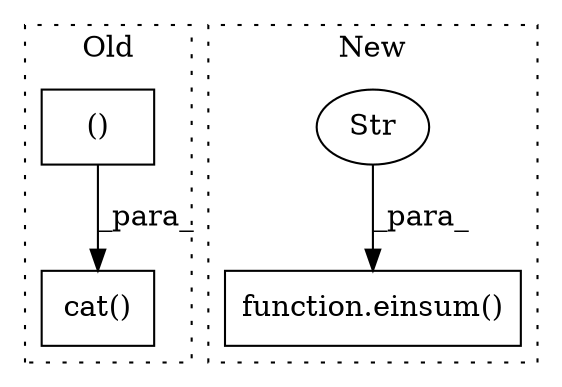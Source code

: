 digraph G {
subgraph cluster0 {
1 [label="cat()" a="75" s="6873,6899" l="10,11" shape="box"];
3 [label="()" a="54" s="6885" l="13" shape="box"];
label = "Old";
style="dotted";
}
subgraph cluster1 {
2 [label="function.einsum()" a="75" s="7977,8024" l="7,1" shape="box"];
4 [label="Str" a="66" s="7984" l="31" shape="ellipse"];
label = "New";
style="dotted";
}
3 -> 1 [label="_para_"];
4 -> 2 [label="_para_"];
}
